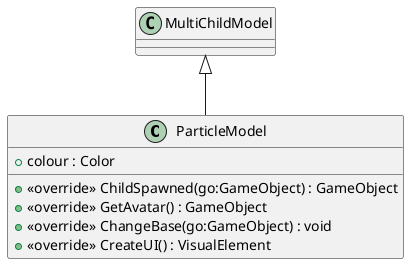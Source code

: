 @startuml
class ParticleModel {
    + colour : Color
    + <<override>> ChildSpawned(go:GameObject) : GameObject
    + <<override>> GetAvatar() : GameObject
    + <<override>> ChangeBase(go:GameObject) : void
    + <<override>> CreateUI() : VisualElement
}
MultiChildModel <|-- ParticleModel
@enduml
